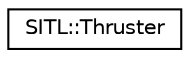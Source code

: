 digraph "Graphical Class Hierarchy"
{
 // INTERACTIVE_SVG=YES
  edge [fontname="Helvetica",fontsize="10",labelfontname="Helvetica",labelfontsize="10"];
  node [fontname="Helvetica",fontsize="10",shape=record];
  rankdir="LR";
  Node1 [label="SITL::Thruster",height=0.2,width=0.4,color="black", fillcolor="white", style="filled",URL="$classSITL_1_1Thruster.html"];
}
